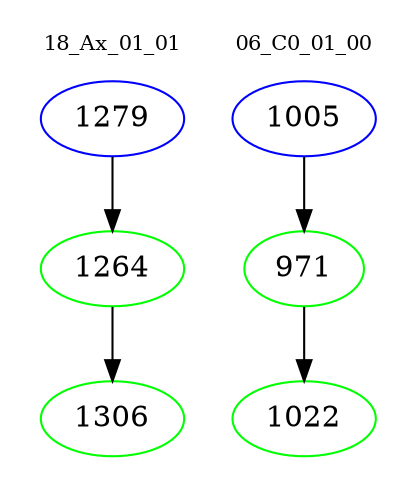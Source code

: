 digraph{
subgraph cluster_0 {
color = white
label = "18_Ax_01_01";
fontsize=10;
T0_1279 [label="1279", color="blue"]
T0_1279 -> T0_1264 [color="black"]
T0_1264 [label="1264", color="green"]
T0_1264 -> T0_1306 [color="black"]
T0_1306 [label="1306", color="green"]
}
subgraph cluster_1 {
color = white
label = "06_C0_01_00";
fontsize=10;
T1_1005 [label="1005", color="blue"]
T1_1005 -> T1_971 [color="black"]
T1_971 [label="971", color="green"]
T1_971 -> T1_1022 [color="black"]
T1_1022 [label="1022", color="green"]
}
}
